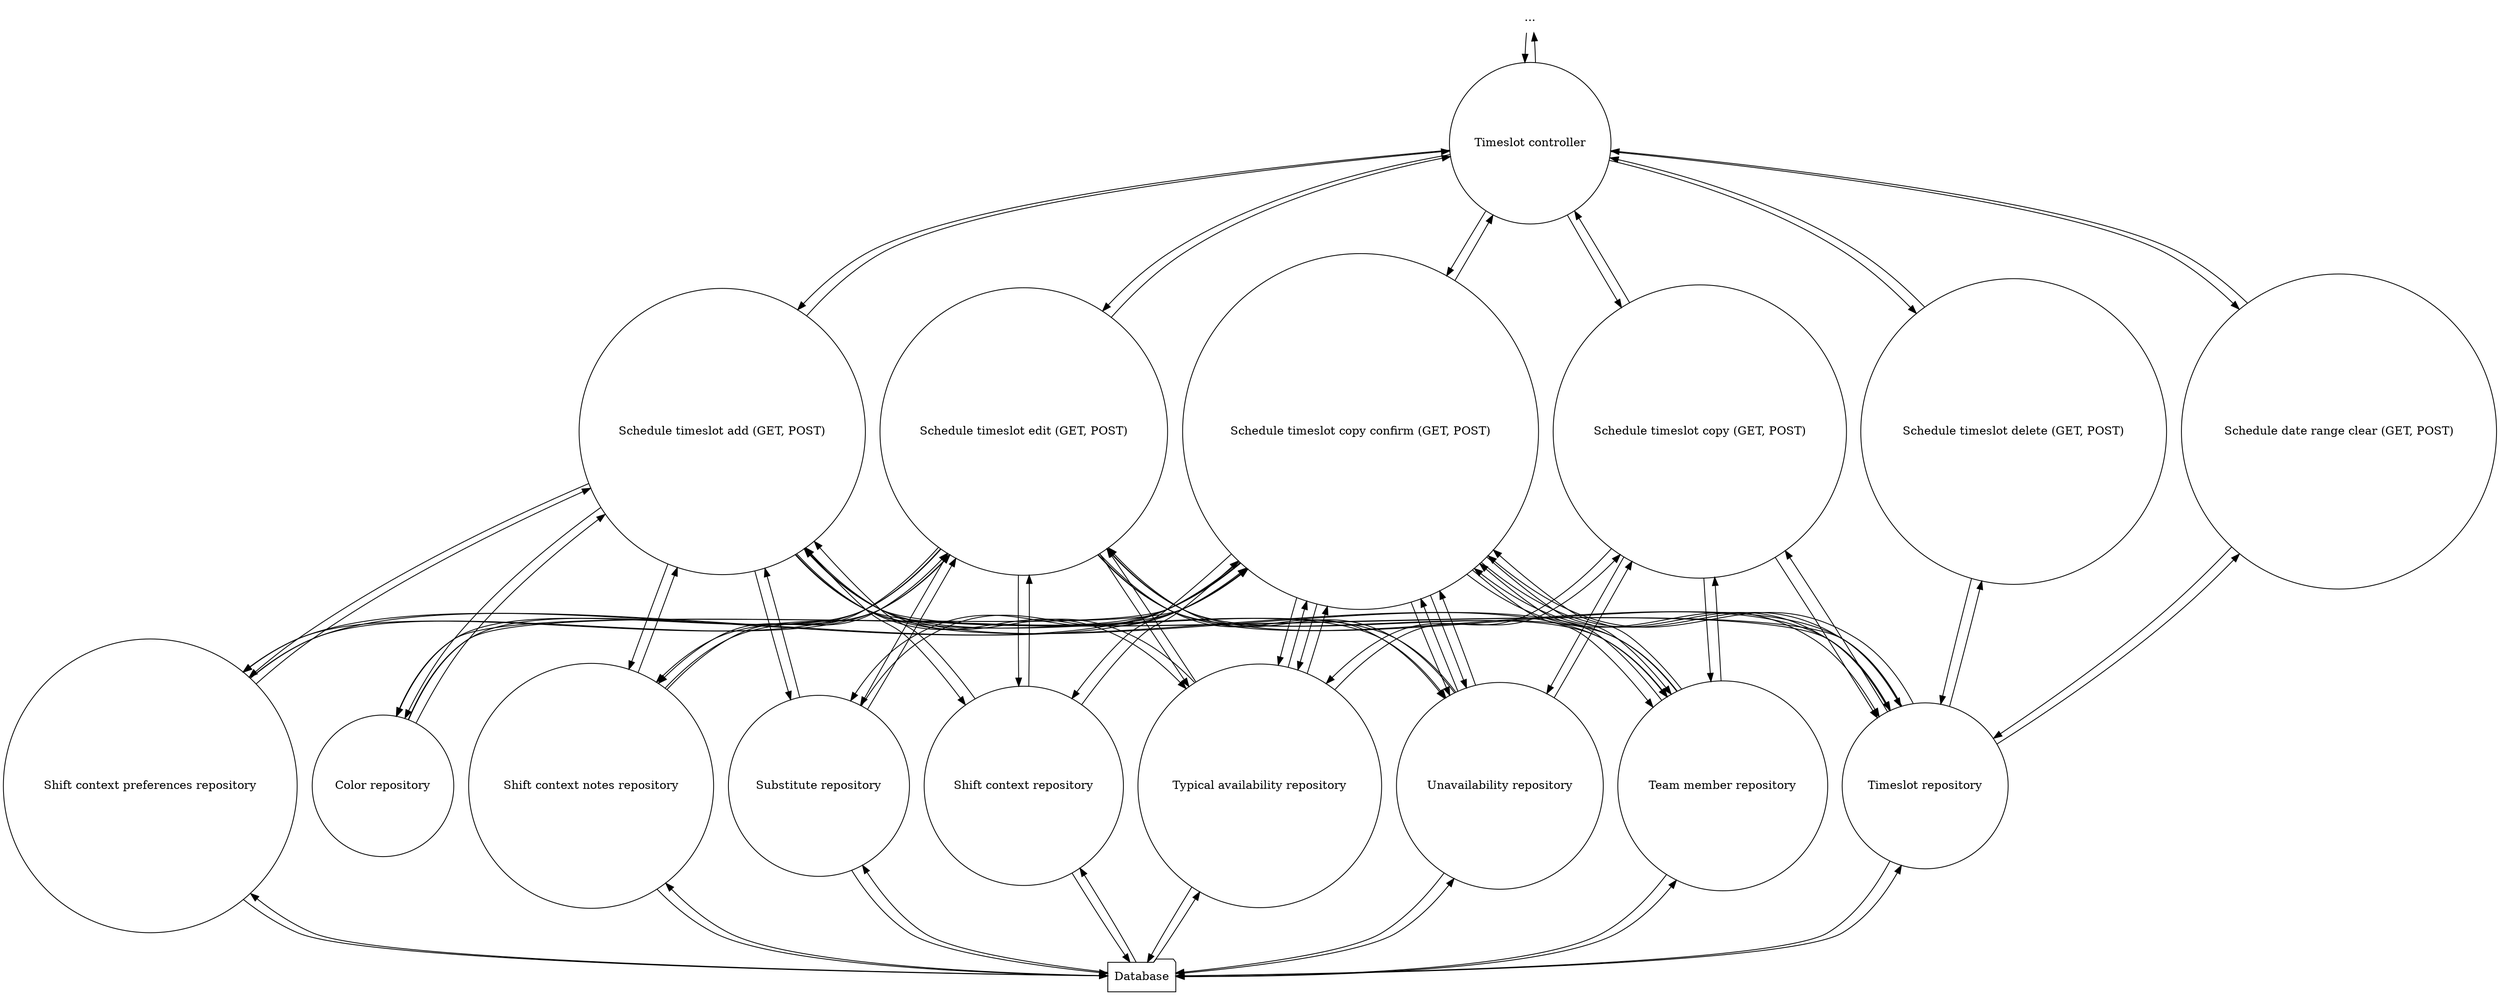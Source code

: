 digraph data_flow_diagram {
    node [ shape = circle ]
    
    "..." [ shape = none ]
    
    "..." -> "Timeslot controller" -> "..."

    subgraph actions {
        rank = same
        
        "Schedule timeslot add (GET, POST)"
        "Schedule timeslot edit (GET, POST)"
        "Schedule timeslot delete (GET, POST)"
        "Schedule timeslot copy (GET, POST)"
        "Schedule timeslot copy confirm (GET, POST)"
        "Schedule date range clear (GET, POST)"
    }
    
    "Timeslot controller" -> {
        "Schedule timeslot add (GET, POST)"
        "Schedule timeslot edit (GET, POST)"
        "Schedule timeslot delete (GET, POST)"
        "Schedule timeslot copy (GET, POST)"
        "Schedule timeslot copy confirm (GET, POST)"
        "Schedule date range clear (GET, POST)"
    } -> "Timeslot controller"
    
    subgraph repositories {
        rank = same
        
        "Team member repository"
        "Typical availability repository"
        "Unavailability repository"
        "Shift context repository"
        "Shift context preferences repository"
        "Color repository"
        "Shift context notes repository"
        "Substitute repository"
        "Timeslot repository"
    }
    
    {
        "Schedule timeslot add (GET, POST)"
        "Schedule timeslot edit (GET, POST)"
        "Schedule timeslot copy confirm (GET, POST)"
    }
    ->
    {
        "Team member repository"
        "Typical availability repository"
        "Unavailability repository"
        "Shift context repository"
        "Shift context preferences repository"
        "Color repository"
        "Shift context notes repository"
        "Substitute repository"
        "Timeslot repository"
    }
    ->
    {
        "Schedule timeslot add (GET, POST)"
        "Schedule timeslot edit (GET, POST)"
        "Schedule timeslot copy confirm (GET, POST)"
    }
    
    {
        "Schedule timeslot copy (GET, POST)"
        "Schedule timeslot copy confirm (GET, POST)"
    }
    ->
    {
        "Timeslot repository"
        "Team member repository"
        "Typical availability repository"
        "Unavailability repository"
    }
    ->
    {
        "Schedule timeslot copy (GET, POST)"
        "Schedule timeslot copy confirm (GET, POST)"
    }
    
    {
        "Schedule timeslot delete (GET, POST)"
        "Schedule date range clear (GET, POST)"
    }
    ->
    {
        "Timeslot repository"
    }
    ->
    {
        "Schedule timeslot delete (GET, POST)"
        "Schedule date range clear (GET, POST)"
    }
    
    Database [ shape = folder ]
    
    Database -> {
        "Team member repository"
        "Typical availability repository"
        "Unavailability repository"
        "Shift context repository"
        "Shift context preferences repository"
        "Shift context notes repository"
        "Substitute repository"
        "Timeslot repository"
    } -> Database
}
